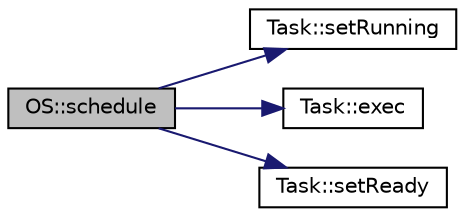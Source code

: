digraph "OS::schedule"
{
  edge [fontname="Helvetica",fontsize="10",labelfontname="Helvetica",labelfontsize="10"];
  node [fontname="Helvetica",fontsize="10",shape=record];
  rankdir="LR";
  Node1 [label="OS::schedule",height=0.2,width=0.4,color="black", fillcolor="grey75", style="filled" fontcolor="black"];
  Node1 -> Node2 [color="midnightblue",fontsize="10",style="solid",fontname="Helvetica"];
  Node2 [label="Task::setRunning",height=0.2,width=0.4,color="black", fillcolor="white", style="filled",URL="$class_task.html#a81ed7148858ae6af41d3b3e8dc88112e",tooltip="Sets a task running."];
  Node1 -> Node3 [color="midnightblue",fontsize="10",style="solid",fontname="Helvetica"];
  Node3 [label="Task::exec",height=0.2,width=0.4,color="black", fillcolor="white", style="filled",URL="$class_task.html#ab17886ef8196862de81aef338fd27424",tooltip="Interface to execute task implementation of the inherited classes."];
  Node1 -> Node4 [color="midnightblue",fontsize="10",style="solid",fontname="Helvetica"];
  Node4 [label="Task::setReady",height=0.2,width=0.4,color="black", fillcolor="white", style="filled",URL="$class_task.html#ad29f9fd753d6d805f651c1da2189ed9b",tooltip="Sets a task ready, indicating which event has caused it."];
}

